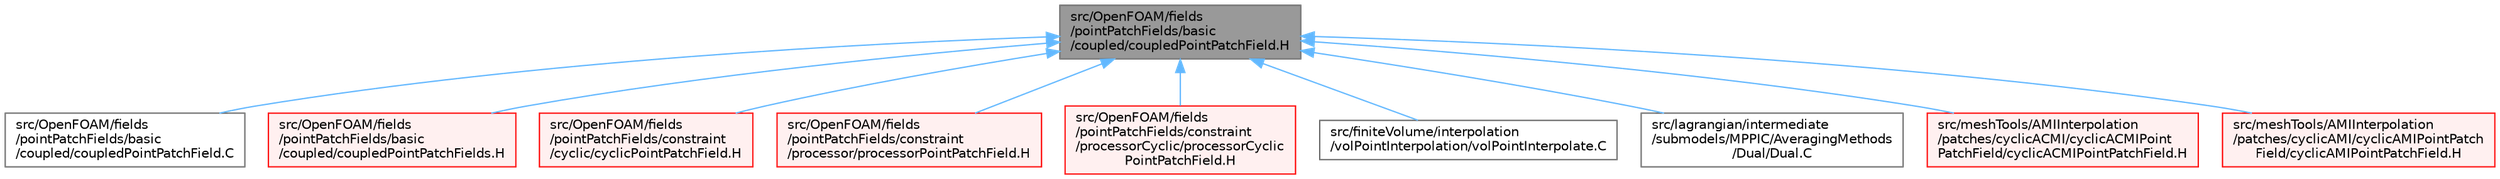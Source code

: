 digraph "src/OpenFOAM/fields/pointPatchFields/basic/coupled/coupledPointPatchField.H"
{
 // LATEX_PDF_SIZE
  bgcolor="transparent";
  edge [fontname=Helvetica,fontsize=10,labelfontname=Helvetica,labelfontsize=10];
  node [fontname=Helvetica,fontsize=10,shape=box,height=0.2,width=0.4];
  Node1 [id="Node000001",label="src/OpenFOAM/fields\l/pointPatchFields/basic\l/coupled/coupledPointPatchField.H",height=0.2,width=0.4,color="gray40", fillcolor="grey60", style="filled", fontcolor="black",tooltip=" "];
  Node1 -> Node2 [id="edge1_Node000001_Node000002",dir="back",color="steelblue1",style="solid",tooltip=" "];
  Node2 [id="Node000002",label="src/OpenFOAM/fields\l/pointPatchFields/basic\l/coupled/coupledPointPatchField.C",height=0.2,width=0.4,color="grey40", fillcolor="white", style="filled",URL="$coupledPointPatchField_8C.html",tooltip=" "];
  Node1 -> Node3 [id="edge2_Node000001_Node000003",dir="back",color="steelblue1",style="solid",tooltip=" "];
  Node3 [id="Node000003",label="src/OpenFOAM/fields\l/pointPatchFields/basic\l/coupled/coupledPointPatchFields.H",height=0.2,width=0.4,color="red", fillcolor="#FFF0F0", style="filled",URL="$coupledPointPatchFields_8H.html",tooltip=" "];
  Node1 -> Node5 [id="edge3_Node000001_Node000005",dir="back",color="steelblue1",style="solid",tooltip=" "];
  Node5 [id="Node000005",label="src/OpenFOAM/fields\l/pointPatchFields/constraint\l/cyclic/cyclicPointPatchField.H",height=0.2,width=0.4,color="red", fillcolor="#FFF0F0", style="filled",URL="$cyclicPointPatchField_8H.html",tooltip=" "];
  Node1 -> Node19 [id="edge4_Node000001_Node000019",dir="back",color="steelblue1",style="solid",tooltip=" "];
  Node19 [id="Node000019",label="src/OpenFOAM/fields\l/pointPatchFields/constraint\l/processor/processorPointPatchField.H",height=0.2,width=0.4,color="red", fillcolor="#FFF0F0", style="filled",URL="$processorPointPatchField_8H.html",tooltip=" "];
  Node1 -> Node25 [id="edge5_Node000001_Node000025",dir="back",color="steelblue1",style="solid",tooltip=" "];
  Node25 [id="Node000025",label="src/OpenFOAM/fields\l/pointPatchFields/constraint\l/processorCyclic/processorCyclic\lPointPatchField.H",height=0.2,width=0.4,color="red", fillcolor="#FFF0F0", style="filled",URL="$processorCyclicPointPatchField_8H.html",tooltip=" "];
  Node1 -> Node29 [id="edge6_Node000001_Node000029",dir="back",color="steelblue1",style="solid",tooltip=" "];
  Node29 [id="Node000029",label="src/finiteVolume/interpolation\l/volPointInterpolation/volPointInterpolate.C",height=0.2,width=0.4,color="grey40", fillcolor="white", style="filled",URL="$volPointInterpolate_8C.html",tooltip=" "];
  Node1 -> Node30 [id="edge7_Node000001_Node000030",dir="back",color="steelblue1",style="solid",tooltip=" "];
  Node30 [id="Node000030",label="src/lagrangian/intermediate\l/submodels/MPPIC/AveragingMethods\l/Dual/Dual.C",height=0.2,width=0.4,color="grey40", fillcolor="white", style="filled",URL="$Dual_8C.html",tooltip=" "];
  Node1 -> Node31 [id="edge8_Node000001_Node000031",dir="back",color="steelblue1",style="solid",tooltip=" "];
  Node31 [id="Node000031",label="src/meshTools/AMIInterpolation\l/patches/cyclicACMI/cyclicACMIPoint\lPatchField/cyclicACMIPointPatchField.H",height=0.2,width=0.4,color="red", fillcolor="#FFF0F0", style="filled",URL="$cyclicACMIPointPatchField_8H.html",tooltip=" "];
  Node1 -> Node35 [id="edge9_Node000001_Node000035",dir="back",color="steelblue1",style="solid",tooltip=" "];
  Node35 [id="Node000035",label="src/meshTools/AMIInterpolation\l/patches/cyclicAMI/cyclicAMIPointPatch\lField/cyclicAMIPointPatchField.H",height=0.2,width=0.4,color="red", fillcolor="#FFF0F0", style="filled",URL="$cyclicAMIPointPatchField_8H.html",tooltip=" "];
}
